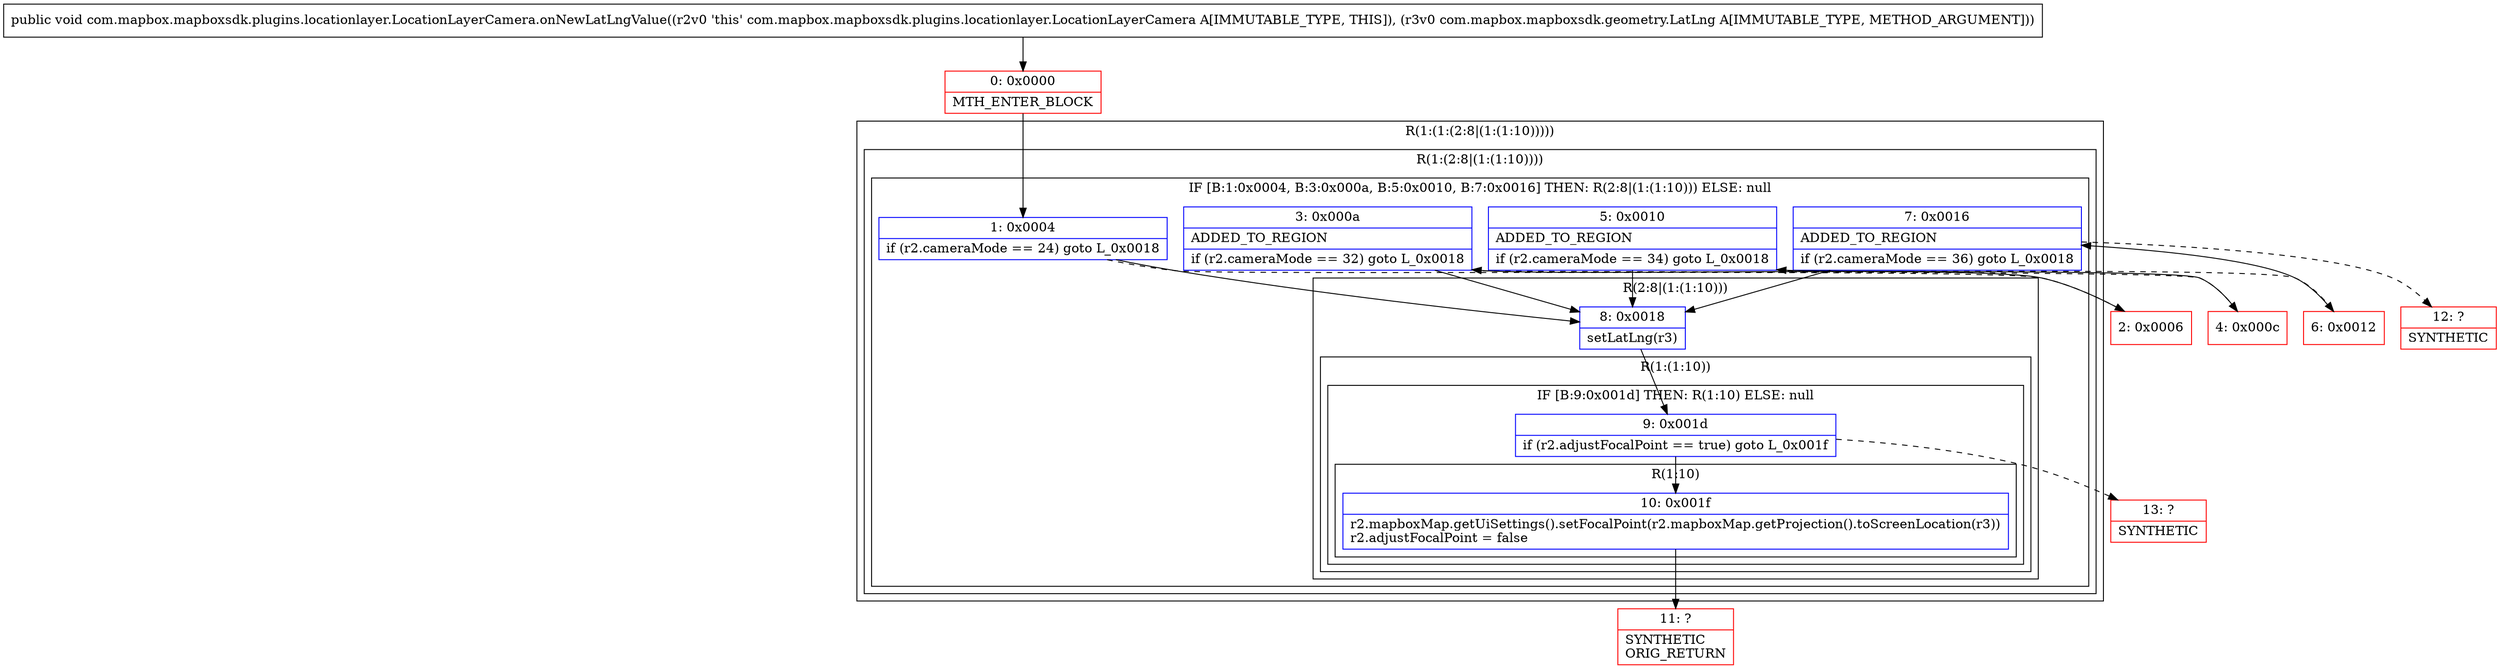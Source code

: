 digraph "CFG forcom.mapbox.mapboxsdk.plugins.locationlayer.LocationLayerCamera.onNewLatLngValue(Lcom\/mapbox\/mapboxsdk\/geometry\/LatLng;)V" {
subgraph cluster_Region_690089597 {
label = "R(1:(1:(2:8|(1:(1:10)))))";
node [shape=record,color=blue];
subgraph cluster_Region_242256705 {
label = "R(1:(2:8|(1:(1:10))))";
node [shape=record,color=blue];
subgraph cluster_IfRegion_2116019275 {
label = "IF [B:1:0x0004, B:3:0x000a, B:5:0x0010, B:7:0x0016] THEN: R(2:8|(1:(1:10))) ELSE: null";
node [shape=record,color=blue];
Node_1 [shape=record,label="{1\:\ 0x0004|if (r2.cameraMode == 24) goto L_0x0018\l}"];
Node_3 [shape=record,label="{3\:\ 0x000a|ADDED_TO_REGION\l|if (r2.cameraMode == 32) goto L_0x0018\l}"];
Node_5 [shape=record,label="{5\:\ 0x0010|ADDED_TO_REGION\l|if (r2.cameraMode == 34) goto L_0x0018\l}"];
Node_7 [shape=record,label="{7\:\ 0x0016|ADDED_TO_REGION\l|if (r2.cameraMode == 36) goto L_0x0018\l}"];
subgraph cluster_Region_1735462830 {
label = "R(2:8|(1:(1:10)))";
node [shape=record,color=blue];
Node_8 [shape=record,label="{8\:\ 0x0018|setLatLng(r3)\l}"];
subgraph cluster_Region_1099253563 {
label = "R(1:(1:10))";
node [shape=record,color=blue];
subgraph cluster_IfRegion_1260775113 {
label = "IF [B:9:0x001d] THEN: R(1:10) ELSE: null";
node [shape=record,color=blue];
Node_9 [shape=record,label="{9\:\ 0x001d|if (r2.adjustFocalPoint == true) goto L_0x001f\l}"];
subgraph cluster_Region_1243184730 {
label = "R(1:10)";
node [shape=record,color=blue];
Node_10 [shape=record,label="{10\:\ 0x001f|r2.mapboxMap.getUiSettings().setFocalPoint(r2.mapboxMap.getProjection().toScreenLocation(r3))\lr2.adjustFocalPoint = false\l}"];
}
}
}
}
}
}
}
Node_0 [shape=record,color=red,label="{0\:\ 0x0000|MTH_ENTER_BLOCK\l}"];
Node_2 [shape=record,color=red,label="{2\:\ 0x0006}"];
Node_4 [shape=record,color=red,label="{4\:\ 0x000c}"];
Node_6 [shape=record,color=red,label="{6\:\ 0x0012}"];
Node_11 [shape=record,color=red,label="{11\:\ ?|SYNTHETIC\lORIG_RETURN\l}"];
Node_12 [shape=record,color=red,label="{12\:\ ?|SYNTHETIC\l}"];
Node_13 [shape=record,color=red,label="{13\:\ ?|SYNTHETIC\l}"];
MethodNode[shape=record,label="{public void com.mapbox.mapboxsdk.plugins.locationlayer.LocationLayerCamera.onNewLatLngValue((r2v0 'this' com.mapbox.mapboxsdk.plugins.locationlayer.LocationLayerCamera A[IMMUTABLE_TYPE, THIS]), (r3v0 com.mapbox.mapboxsdk.geometry.LatLng A[IMMUTABLE_TYPE, METHOD_ARGUMENT])) }"];
MethodNode -> Node_0;
Node_1 -> Node_2[style=dashed];
Node_1 -> Node_8;
Node_3 -> Node_4[style=dashed];
Node_3 -> Node_8;
Node_5 -> Node_6[style=dashed];
Node_5 -> Node_8;
Node_7 -> Node_8;
Node_7 -> Node_12[style=dashed];
Node_8 -> Node_9;
Node_9 -> Node_10;
Node_9 -> Node_13[style=dashed];
Node_10 -> Node_11;
Node_0 -> Node_1;
Node_2 -> Node_3;
Node_4 -> Node_5;
Node_6 -> Node_7;
}

